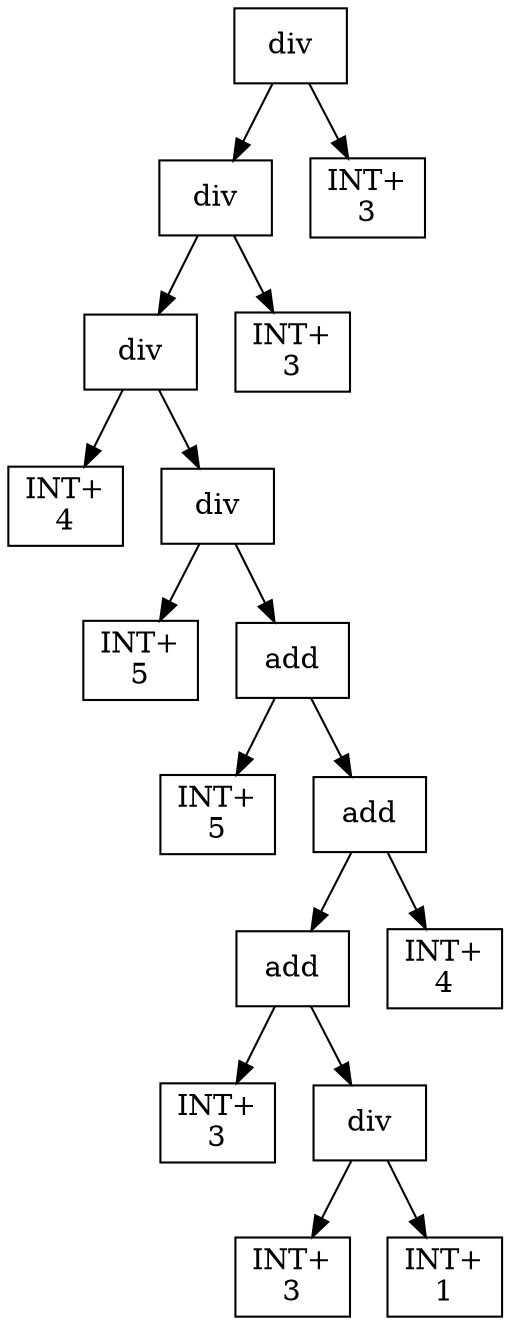 digraph expr {
  node [shape=box];
  n1 [label="div"];
  n2 [label="div"];
  n3 [label="div"];
  n4 [label="INT+\n4"];
  n5 [label="div"];
  n6 [label="INT+\n5"];
  n7 [label="add"];
  n8 [label="INT+\n5"];
  n9 [label="add"];
  n10 [label="add"];
  n11 [label="INT+\n3"];
  n12 [label="div"];
  n13 [label="INT+\n3"];
  n14 [label="INT+\n1"];
  n12 -> n13;
  n12 -> n14;
  n10 -> n11;
  n10 -> n12;
  n15 [label="INT+\n4"];
  n9 -> n10;
  n9 -> n15;
  n7 -> n8;
  n7 -> n9;
  n5 -> n6;
  n5 -> n7;
  n3 -> n4;
  n3 -> n5;
  n16 [label="INT+\n3"];
  n2 -> n3;
  n2 -> n16;
  n17 [label="INT+\n3"];
  n1 -> n2;
  n1 -> n17;
}